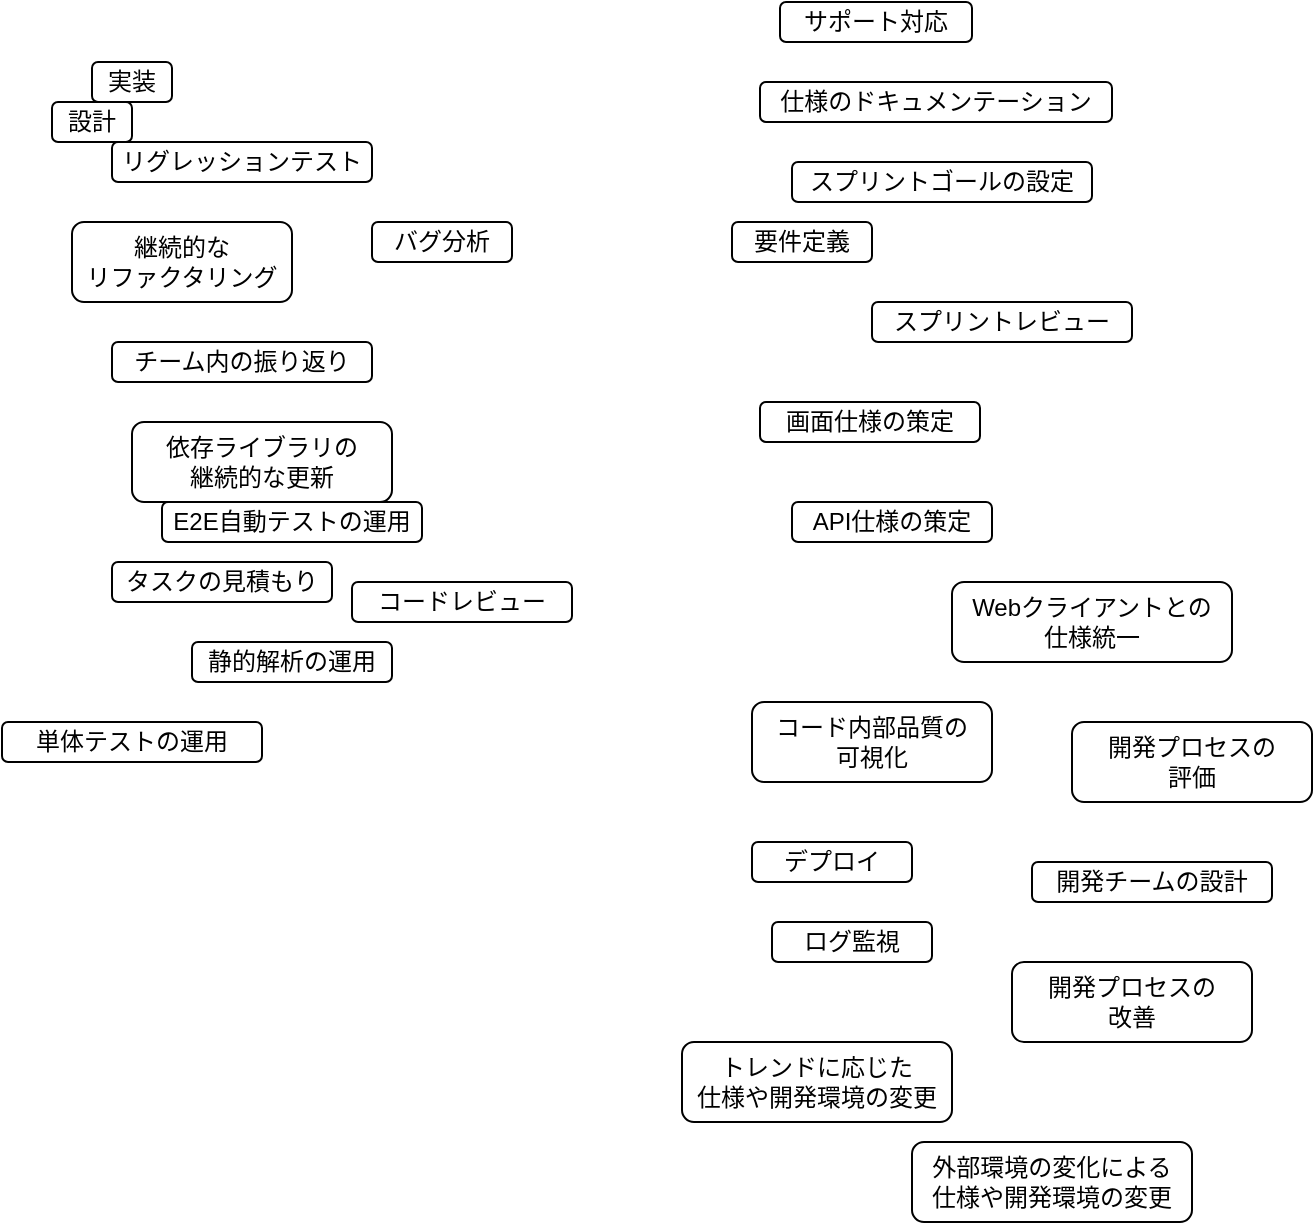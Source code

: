 <mxfile version="22.1.5" type="device">
  <diagram name="ページ1" id="44k2AwJgWq7LITa2MMVN">
    <mxGraphModel dx="753" dy="478" grid="1" gridSize="10" guides="1" tooltips="1" connect="1" arrows="1" fold="1" page="1" pageScale="1" pageWidth="827" pageHeight="1169" math="0" shadow="0">
      <root>
        <mxCell id="0" />
        <mxCell id="1" parent="0" />
        <mxCell id="DeSURFavH04fWO_Z-Beb-1" value="設計" style="rounded=1;whiteSpace=wrap;html=1;" parent="1" vertex="1">
          <mxGeometry x="60" y="150" width="40" height="20" as="geometry" />
        </mxCell>
        <mxCell id="DeSURFavH04fWO_Z-Beb-2" value="実装" style="rounded=1;whiteSpace=wrap;html=1;" parent="1" vertex="1">
          <mxGeometry x="80" y="130" width="40" height="20" as="geometry" />
        </mxCell>
        <mxCell id="DeSURFavH04fWO_Z-Beb-3" value="リグレッションテスト" style="rounded=1;whiteSpace=wrap;html=1;" parent="1" vertex="1">
          <mxGeometry x="90" y="170" width="130" height="20" as="geometry" />
        </mxCell>
        <mxCell id="DeSURFavH04fWO_Z-Beb-4" value="継続的な&lt;br&gt;リファクタリング" style="rounded=1;whiteSpace=wrap;html=1;" parent="1" vertex="1">
          <mxGeometry x="70" y="210" width="110" height="40" as="geometry" />
        </mxCell>
        <mxCell id="DeSURFavH04fWO_Z-Beb-5" value="バグ分析" style="rounded=1;whiteSpace=wrap;html=1;" parent="1" vertex="1">
          <mxGeometry x="220" y="210" width="70" height="20" as="geometry" />
        </mxCell>
        <mxCell id="nx6ylVApqovj3rBcXHf--1" value="チーム内の振り返り" style="rounded=1;whiteSpace=wrap;html=1;" vertex="1" parent="1">
          <mxGeometry x="90" y="270" width="130" height="20" as="geometry" />
        </mxCell>
        <mxCell id="nx6ylVApqovj3rBcXHf--2" value="依存ライブラリの&lt;br&gt;継続的な更新" style="rounded=1;whiteSpace=wrap;html=1;" vertex="1" parent="1">
          <mxGeometry x="100" y="310" width="130" height="40" as="geometry" />
        </mxCell>
        <mxCell id="nx6ylVApqovj3rBcXHf--3" value="単体テストの運用" style="rounded=1;whiteSpace=wrap;html=1;" vertex="1" parent="1">
          <mxGeometry x="35" y="460" width="130" height="20" as="geometry" />
        </mxCell>
        <mxCell id="nx6ylVApqovj3rBcXHf--4" value="E2E自動テストの運用" style="rounded=1;whiteSpace=wrap;html=1;" vertex="1" parent="1">
          <mxGeometry x="115" y="350" width="130" height="20" as="geometry" />
        </mxCell>
        <mxCell id="nx6ylVApqovj3rBcXHf--5" value="静的解析の運用" style="rounded=1;whiteSpace=wrap;html=1;" vertex="1" parent="1">
          <mxGeometry x="130" y="420" width="100" height="20" as="geometry" />
        </mxCell>
        <mxCell id="nx6ylVApqovj3rBcXHf--6" value="タスクの見積もり" style="rounded=1;whiteSpace=wrap;html=1;" vertex="1" parent="1">
          <mxGeometry x="90" y="380" width="110" height="20" as="geometry" />
        </mxCell>
        <mxCell id="nx6ylVApqovj3rBcXHf--7" value="コードレビュー" style="rounded=1;whiteSpace=wrap;html=1;" vertex="1" parent="1">
          <mxGeometry x="210" y="390" width="110" height="20" as="geometry" />
        </mxCell>
        <mxCell id="nx6ylVApqovj3rBcXHf--8" value="スプリントゴールの設定" style="rounded=1;whiteSpace=wrap;html=1;" vertex="1" parent="1">
          <mxGeometry x="430" y="180" width="150" height="20" as="geometry" />
        </mxCell>
        <mxCell id="nx6ylVApqovj3rBcXHf--9" value="要件定義" style="rounded=1;whiteSpace=wrap;html=1;" vertex="1" parent="1">
          <mxGeometry x="400" y="210" width="70" height="20" as="geometry" />
        </mxCell>
        <mxCell id="nx6ylVApqovj3rBcXHf--10" value="スプリントレビュー" style="rounded=1;whiteSpace=wrap;html=1;" vertex="1" parent="1">
          <mxGeometry x="470" y="250" width="130" height="20" as="geometry" />
        </mxCell>
        <mxCell id="nx6ylVApqovj3rBcXHf--11" value="画面仕様の策定" style="rounded=1;whiteSpace=wrap;html=1;" vertex="1" parent="1">
          <mxGeometry x="414" y="300" width="110" height="20" as="geometry" />
        </mxCell>
        <mxCell id="nx6ylVApqovj3rBcXHf--12" value="API仕様の策定" style="rounded=1;whiteSpace=wrap;html=1;" vertex="1" parent="1">
          <mxGeometry x="430" y="350" width="100" height="20" as="geometry" />
        </mxCell>
        <mxCell id="nx6ylVApqovj3rBcXHf--13" value="Webクライアントとの&lt;br&gt;仕様統一" style="rounded=1;whiteSpace=wrap;html=1;" vertex="1" parent="1">
          <mxGeometry x="510" y="390" width="140" height="40" as="geometry" />
        </mxCell>
        <mxCell id="nx6ylVApqovj3rBcXHf--15" value="コード内部品質の&lt;br&gt;可視化" style="rounded=1;whiteSpace=wrap;html=1;" vertex="1" parent="1">
          <mxGeometry x="410" y="450" width="120" height="40" as="geometry" />
        </mxCell>
        <mxCell id="nx6ylVApqovj3rBcXHf--16" value="デプロイ" style="rounded=1;whiteSpace=wrap;html=1;" vertex="1" parent="1">
          <mxGeometry x="410" y="520" width="80" height="20" as="geometry" />
        </mxCell>
        <mxCell id="nx6ylVApqovj3rBcXHf--17" value="ログ監視" style="rounded=1;whiteSpace=wrap;html=1;" vertex="1" parent="1">
          <mxGeometry x="420" y="560" width="80" height="20" as="geometry" />
        </mxCell>
        <mxCell id="nx6ylVApqovj3rBcXHf--18" value="開発プロセスの&lt;br&gt;評価" style="rounded=1;whiteSpace=wrap;html=1;" vertex="1" parent="1">
          <mxGeometry x="570" y="460" width="120" height="40" as="geometry" />
        </mxCell>
        <mxCell id="nx6ylVApqovj3rBcXHf--19" value="開発チームの設計" style="rounded=1;whiteSpace=wrap;html=1;" vertex="1" parent="1">
          <mxGeometry x="550" y="530" width="120" height="20" as="geometry" />
        </mxCell>
        <mxCell id="nx6ylVApqovj3rBcXHf--20" value="仕様のドキュメンテーション" style="rounded=1;whiteSpace=wrap;html=1;" vertex="1" parent="1">
          <mxGeometry x="414" y="140" width="176" height="20" as="geometry" />
        </mxCell>
        <mxCell id="nx6ylVApqovj3rBcXHf--21" value="サポート対応" style="rounded=1;whiteSpace=wrap;html=1;" vertex="1" parent="1">
          <mxGeometry x="424" y="100" width="96" height="20" as="geometry" />
        </mxCell>
        <mxCell id="nx6ylVApqovj3rBcXHf--22" value="開発プロセスの&lt;br&gt;改善" style="rounded=1;whiteSpace=wrap;html=1;" vertex="1" parent="1">
          <mxGeometry x="540" y="580" width="120" height="40" as="geometry" />
        </mxCell>
        <mxCell id="nx6ylVApqovj3rBcXHf--23" value="トレンドに応じた&lt;br&gt;仕様や開発環境の変更" style="rounded=1;whiteSpace=wrap;html=1;" vertex="1" parent="1">
          <mxGeometry x="375" y="620" width="135" height="40" as="geometry" />
        </mxCell>
        <mxCell id="nx6ylVApqovj3rBcXHf--24" value="外部環境の変化による&lt;br&gt;仕様や開発環境の変更" style="rounded=1;whiteSpace=wrap;html=1;" vertex="1" parent="1">
          <mxGeometry x="490" y="670" width="140" height="40" as="geometry" />
        </mxCell>
      </root>
    </mxGraphModel>
  </diagram>
</mxfile>
